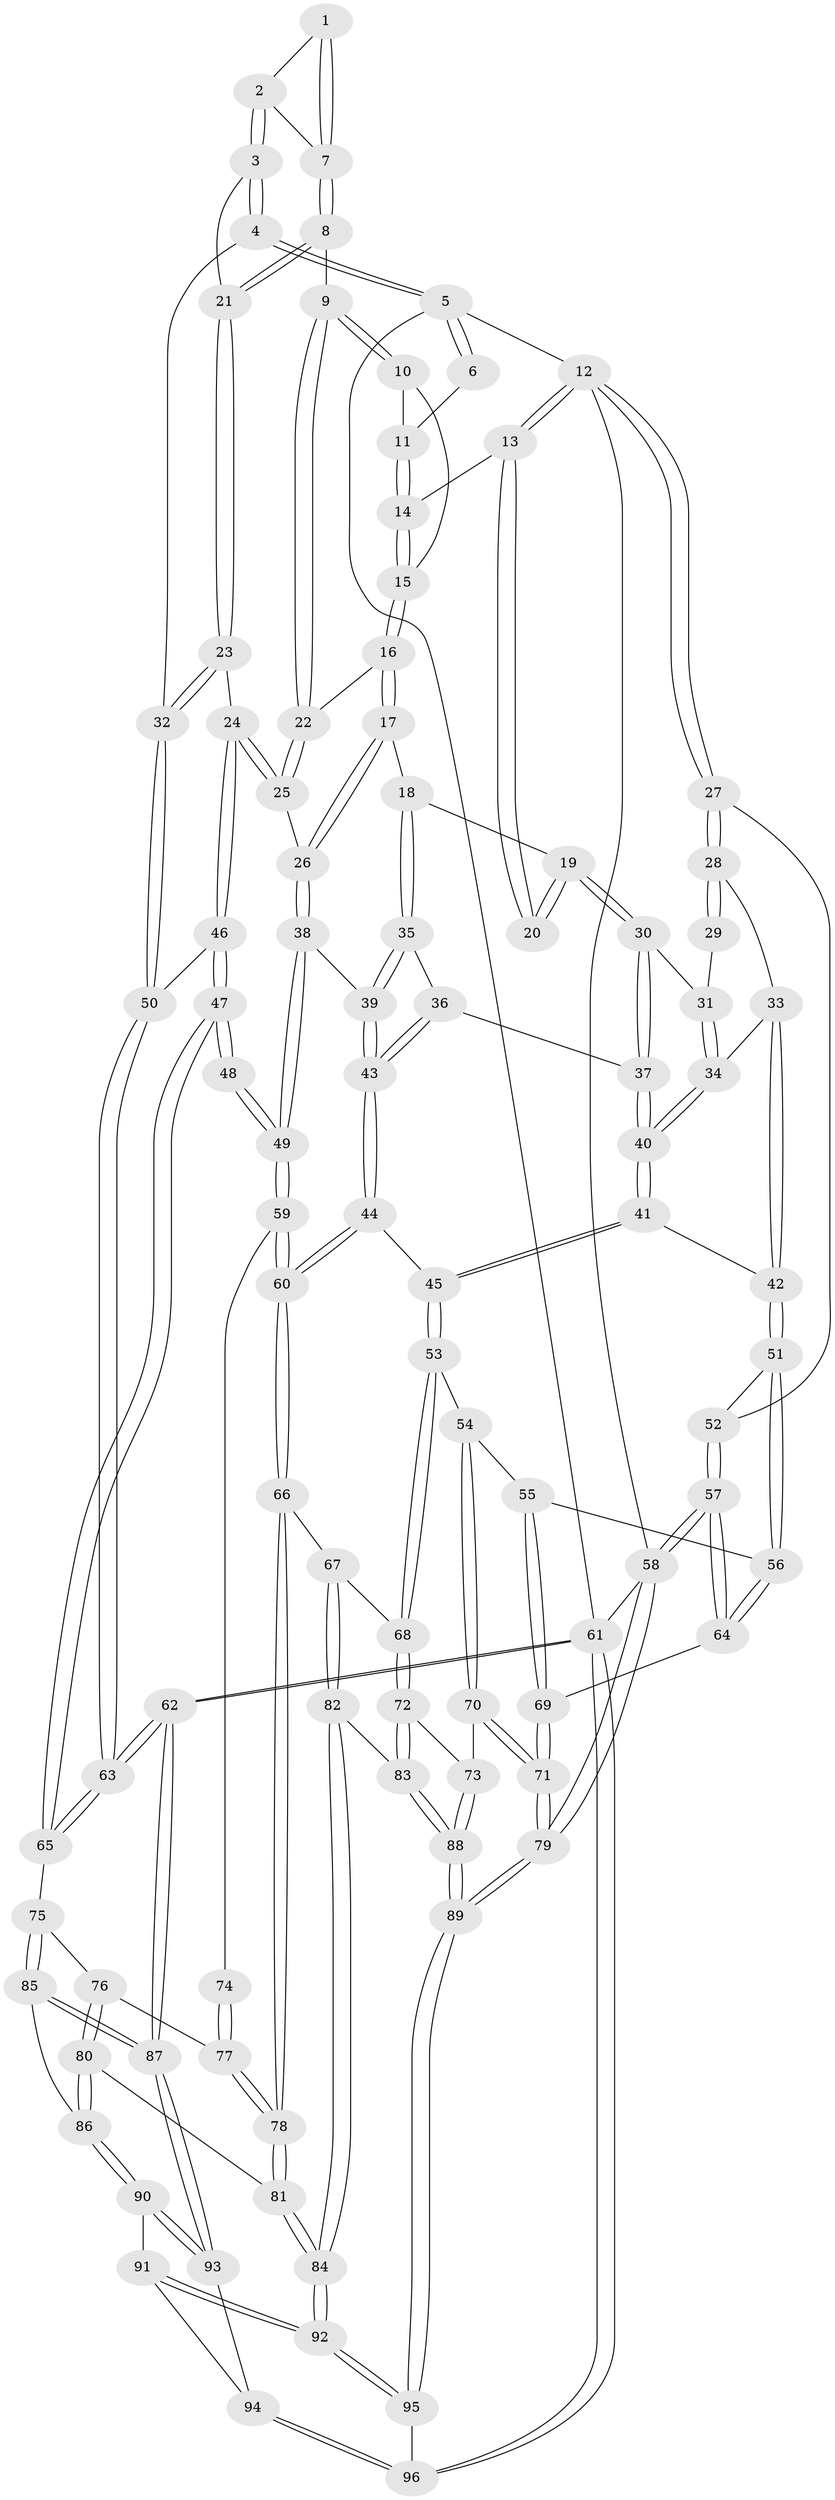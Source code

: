 // Generated by graph-tools (version 1.1) at 2025/50/03/09/25 03:50:59]
// undirected, 96 vertices, 237 edges
graph export_dot {
graph [start="1"]
  node [color=gray90,style=filled];
  1 [pos="+0.842870714567005+0"];
  2 [pos="+0.9719106101576367+0.06446847714150473"];
  3 [pos="+1+0.06655441187677279"];
  4 [pos="+1+0"];
  5 [pos="+1+0"];
  6 [pos="+0.8052187986831166+0"];
  7 [pos="+0.839929331151807+0.0827951931144106"];
  8 [pos="+0.8140417026371056+0.13307557208943613"];
  9 [pos="+0.7951711325775387+0.13196031153573426"];
  10 [pos="+0.7303226571413787+0.04893990283431808"];
  11 [pos="+0.6423097004877965+0"];
  12 [pos="+0+0"];
  13 [pos="+0.4875491665125894+0"];
  14 [pos="+0.5262841106278726+0"];
  15 [pos="+0.6459834181147543+0.1258333085484101"];
  16 [pos="+0.6484618855964376+0.14511434994241942"];
  17 [pos="+0.5559736328020736+0.2031096105684792"];
  18 [pos="+0.5023729314999491+0.1992696093610571"];
  19 [pos="+0.4514965412953355+0.15678373774014245"];
  20 [pos="+0.41627052734550224+0.09034689248997194"];
  21 [pos="+0.8593558945404243+0.18866511089672974"];
  22 [pos="+0.7095426722187727+0.17141306868986386"];
  23 [pos="+0.8662975996996121+0.20722706435261998"];
  24 [pos="+0.8380704049610077+0.3217454472446994"];
  25 [pos="+0.7081230649285266+0.30165755877744627"];
  26 [pos="+0.6645881355825801+0.32501207523723596"];
  27 [pos="+0+0.020261901682681365"];
  28 [pos="+0+0.0468682946034838"];
  29 [pos="+0.29820757581571405+0.13309697145573954"];
  30 [pos="+0.3772075487652915+0.27380337518594877"];
  31 [pos="+0.28225274441736525+0.23865852651555994"];
  32 [pos="+1+0.22983785992702416"];
  33 [pos="+0.1266914642771988+0.2400799816358447"];
  34 [pos="+0.2534922030411123+0.2847333638554202"];
  35 [pos="+0.502099548611949+0.20359871138154786"];
  36 [pos="+0.4095448560350741+0.3570729505072501"];
  37 [pos="+0.37138174282634173+0.3256644416337842"];
  38 [pos="+0.6227696263683075+0.4036742547498316"];
  39 [pos="+0.5216008911617191+0.39099436203098314"];
  40 [pos="+0.27264897560680623+0.3468242231235027"];
  41 [pos="+0.2617876295382971+0.3720205238419615"];
  42 [pos="+0.19264045427084547+0.40103695641783543"];
  43 [pos="+0.45383301779307633+0.4215363984119665"];
  44 [pos="+0.44928091119695107+0.43007001747334994"];
  45 [pos="+0.3521825242538178+0.49665455542010567"];
  46 [pos="+0.8517871159786614+0.3442705922581374"];
  47 [pos="+0.8432253763868182+0.5165864030093781"];
  48 [pos="+0.7842947909051026+0.5183638499978883"];
  49 [pos="+0.6268847789977463+0.41211062014210675"];
  50 [pos="+1+0.3141407701059632"];
  51 [pos="+0.15174931908677236+0.44094857542886706"];
  52 [pos="+0+0.020977930720533028"];
  53 [pos="+0.3420057492634235+0.521934353347595"];
  54 [pos="+0.23384955358322096+0.5452514472562493"];
  55 [pos="+0.19830152852326696+0.5256390108958849"];
  56 [pos="+0.14519684690698165+0.4666250288945772"];
  57 [pos="+0+0.5533169942217402"];
  58 [pos="+0+1"];
  59 [pos="+0.5697204579677158+0.5934277800530156"];
  60 [pos="+0.5515074119849288+0.6132219320826175"];
  61 [pos="+1+1"];
  62 [pos="+1+1"];
  63 [pos="+1+0.6491906707213783"];
  64 [pos="+0+0.550226224563669"];
  65 [pos="+0.9461024969281219+0.6047134769999292"];
  66 [pos="+0.5419148440604048+0.642368530145228"];
  67 [pos="+0.5368723121558853+0.6443975911143289"];
  68 [pos="+0.3998007543722586+0.6474173039594759"];
  69 [pos="+0.11018565193388505+0.6326442521828322"];
  70 [pos="+0.2138004971054837+0.7247844953357209"];
  71 [pos="+0.18834891950928176+0.7346257199822211"];
  72 [pos="+0.3673481206546029+0.6892047008092469"];
  73 [pos="+0.24720654382120874+0.7281541351662014"];
  74 [pos="+0.7480148449498749+0.547577309758527"];
  75 [pos="+0.8451040424637547+0.6943654373553265"];
  76 [pos="+0.7094721614241597+0.6949450441636277"];
  77 [pos="+0.6911757615051656+0.676455725002671"];
  78 [pos="+0.5672157736978876+0.6617626644452256"];
  79 [pos="+0+1"];
  80 [pos="+0.6998741158583212+0.7860718455673616"];
  81 [pos="+0.6233985902921679+0.8048660982022282"];
  82 [pos="+0.47829582206283827+0.8514122477678208"];
  83 [pos="+0.42853623648051486+0.8508122083996118"];
  84 [pos="+0.5728858432105766+0.9027803426875091"];
  85 [pos="+0.8113263570813136+0.780217566569152"];
  86 [pos="+0.7587471877299425+0.8194056505012582"];
  87 [pos="+0.958522045338066+0.9225435090628923"];
  88 [pos="+0.35279679652715507+0.9063630752054704"];
  89 [pos="+0.16140818821664518+1"];
  90 [pos="+0.7587803642022692+0.8274002515311883"];
  91 [pos="+0.7247068960869091+0.8901492552282437"];
  92 [pos="+0.6062052549747978+0.9811702106456465"];
  93 [pos="+0.8355176317687961+0.90850953466447"];
  94 [pos="+0.7920118329370731+0.9340871865880234"];
  95 [pos="+0.6150806022262252+1"];
  96 [pos="+0.6757109376782685+1"];
  1 -- 2;
  1 -- 7;
  1 -- 7;
  2 -- 3;
  2 -- 3;
  2 -- 7;
  3 -- 4;
  3 -- 4;
  3 -- 21;
  4 -- 5;
  4 -- 5;
  4 -- 32;
  5 -- 6;
  5 -- 6;
  5 -- 12;
  5 -- 61;
  6 -- 11;
  7 -- 8;
  7 -- 8;
  8 -- 9;
  8 -- 21;
  8 -- 21;
  9 -- 10;
  9 -- 10;
  9 -- 22;
  9 -- 22;
  10 -- 11;
  10 -- 15;
  11 -- 14;
  11 -- 14;
  12 -- 13;
  12 -- 13;
  12 -- 27;
  12 -- 27;
  12 -- 58;
  13 -- 14;
  13 -- 20;
  13 -- 20;
  14 -- 15;
  14 -- 15;
  15 -- 16;
  15 -- 16;
  16 -- 17;
  16 -- 17;
  16 -- 22;
  17 -- 18;
  17 -- 26;
  17 -- 26;
  18 -- 19;
  18 -- 35;
  18 -- 35;
  19 -- 20;
  19 -- 20;
  19 -- 30;
  19 -- 30;
  21 -- 23;
  21 -- 23;
  22 -- 25;
  22 -- 25;
  23 -- 24;
  23 -- 32;
  23 -- 32;
  24 -- 25;
  24 -- 25;
  24 -- 46;
  24 -- 46;
  25 -- 26;
  26 -- 38;
  26 -- 38;
  27 -- 28;
  27 -- 28;
  27 -- 52;
  28 -- 29;
  28 -- 29;
  28 -- 33;
  29 -- 31;
  30 -- 31;
  30 -- 37;
  30 -- 37;
  31 -- 34;
  31 -- 34;
  32 -- 50;
  32 -- 50;
  33 -- 34;
  33 -- 42;
  33 -- 42;
  34 -- 40;
  34 -- 40;
  35 -- 36;
  35 -- 39;
  35 -- 39;
  36 -- 37;
  36 -- 43;
  36 -- 43;
  37 -- 40;
  37 -- 40;
  38 -- 39;
  38 -- 49;
  38 -- 49;
  39 -- 43;
  39 -- 43;
  40 -- 41;
  40 -- 41;
  41 -- 42;
  41 -- 45;
  41 -- 45;
  42 -- 51;
  42 -- 51;
  43 -- 44;
  43 -- 44;
  44 -- 45;
  44 -- 60;
  44 -- 60;
  45 -- 53;
  45 -- 53;
  46 -- 47;
  46 -- 47;
  46 -- 50;
  47 -- 48;
  47 -- 48;
  47 -- 65;
  47 -- 65;
  48 -- 49;
  48 -- 49;
  49 -- 59;
  49 -- 59;
  50 -- 63;
  50 -- 63;
  51 -- 52;
  51 -- 56;
  51 -- 56;
  52 -- 57;
  52 -- 57;
  53 -- 54;
  53 -- 68;
  53 -- 68;
  54 -- 55;
  54 -- 70;
  54 -- 70;
  55 -- 56;
  55 -- 69;
  55 -- 69;
  56 -- 64;
  56 -- 64;
  57 -- 58;
  57 -- 58;
  57 -- 64;
  57 -- 64;
  58 -- 79;
  58 -- 79;
  58 -- 61;
  59 -- 60;
  59 -- 60;
  59 -- 74;
  60 -- 66;
  60 -- 66;
  61 -- 62;
  61 -- 62;
  61 -- 96;
  61 -- 96;
  62 -- 63;
  62 -- 63;
  62 -- 87;
  62 -- 87;
  63 -- 65;
  63 -- 65;
  64 -- 69;
  65 -- 75;
  66 -- 67;
  66 -- 78;
  66 -- 78;
  67 -- 68;
  67 -- 82;
  67 -- 82;
  68 -- 72;
  68 -- 72;
  69 -- 71;
  69 -- 71;
  70 -- 71;
  70 -- 71;
  70 -- 73;
  71 -- 79;
  71 -- 79;
  72 -- 73;
  72 -- 83;
  72 -- 83;
  73 -- 88;
  73 -- 88;
  74 -- 77;
  74 -- 77;
  75 -- 76;
  75 -- 85;
  75 -- 85;
  76 -- 77;
  76 -- 80;
  76 -- 80;
  77 -- 78;
  77 -- 78;
  78 -- 81;
  78 -- 81;
  79 -- 89;
  79 -- 89;
  80 -- 81;
  80 -- 86;
  80 -- 86;
  81 -- 84;
  81 -- 84;
  82 -- 83;
  82 -- 84;
  82 -- 84;
  83 -- 88;
  83 -- 88;
  84 -- 92;
  84 -- 92;
  85 -- 86;
  85 -- 87;
  85 -- 87;
  86 -- 90;
  86 -- 90;
  87 -- 93;
  87 -- 93;
  88 -- 89;
  88 -- 89;
  89 -- 95;
  89 -- 95;
  90 -- 91;
  90 -- 93;
  90 -- 93;
  91 -- 92;
  91 -- 92;
  91 -- 94;
  92 -- 95;
  92 -- 95;
  93 -- 94;
  94 -- 96;
  94 -- 96;
  95 -- 96;
}
